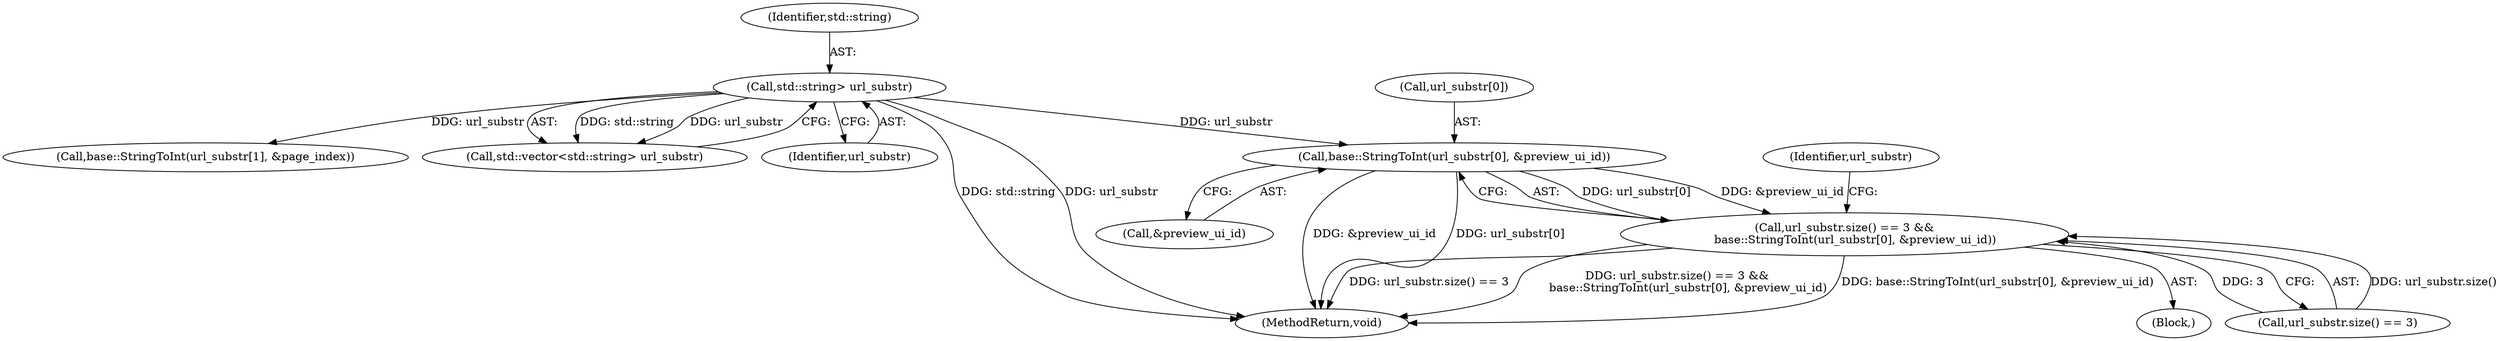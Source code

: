 digraph "0_Chrome_116d0963cadfbf55ef2ec3d13781987c4d80517a_7@array" {
"1000147" [label="(Call,base::StringToInt(url_substr[0], &preview_ui_id))"];
"1000124" [label="(Call,std::string> url_substr)"];
"1000143" [label="(Call,url_substr.size() == 3 &&\n      base::StringToInt(url_substr[0], &preview_ui_id))"];
"1000148" [label="(Call,url_substr[0])"];
"1000154" [label="(Call,base::StringToInt(url_substr[1], &page_index))"];
"1000151" [label="(Call,&preview_ui_id)"];
"1000122" [label="(Call,std::vector<std::string> url_substr)"];
"1000142" [label="(Block,)"];
"1000143" [label="(Call,url_substr.size() == 3 &&\n      base::StringToInt(url_substr[0], &preview_ui_id))"];
"1000126" [label="(Identifier,url_substr)"];
"1000147" [label="(Call,base::StringToInt(url_substr[0], &preview_ui_id))"];
"1000156" [label="(Identifier,url_substr)"];
"1000125" [label="(Identifier,std::string)"];
"1000179" [label="(MethodReturn,void)"];
"1000124" [label="(Call,std::string> url_substr)"];
"1000144" [label="(Call,url_substr.size() == 3)"];
"1000147" -> "1000143"  [label="AST: "];
"1000147" -> "1000151"  [label="CFG: "];
"1000148" -> "1000147"  [label="AST: "];
"1000151" -> "1000147"  [label="AST: "];
"1000143" -> "1000147"  [label="CFG: "];
"1000147" -> "1000179"  [label="DDG: &preview_ui_id"];
"1000147" -> "1000179"  [label="DDG: url_substr[0]"];
"1000147" -> "1000143"  [label="DDG: url_substr[0]"];
"1000147" -> "1000143"  [label="DDG: &preview_ui_id"];
"1000124" -> "1000147"  [label="DDG: url_substr"];
"1000124" -> "1000122"  [label="AST: "];
"1000124" -> "1000126"  [label="CFG: "];
"1000125" -> "1000124"  [label="AST: "];
"1000126" -> "1000124"  [label="AST: "];
"1000122" -> "1000124"  [label="CFG: "];
"1000124" -> "1000179"  [label="DDG: std::string"];
"1000124" -> "1000179"  [label="DDG: url_substr"];
"1000124" -> "1000122"  [label="DDG: std::string"];
"1000124" -> "1000122"  [label="DDG: url_substr"];
"1000124" -> "1000154"  [label="DDG: url_substr"];
"1000143" -> "1000142"  [label="AST: "];
"1000143" -> "1000144"  [label="CFG: "];
"1000144" -> "1000143"  [label="AST: "];
"1000156" -> "1000143"  [label="CFG: "];
"1000143" -> "1000179"  [label="DDG: url_substr.size() == 3"];
"1000143" -> "1000179"  [label="DDG: url_substr.size() == 3 &&\n      base::StringToInt(url_substr[0], &preview_ui_id)"];
"1000143" -> "1000179"  [label="DDG: base::StringToInt(url_substr[0], &preview_ui_id)"];
"1000144" -> "1000143"  [label="DDG: url_substr.size()"];
"1000144" -> "1000143"  [label="DDG: 3"];
}
